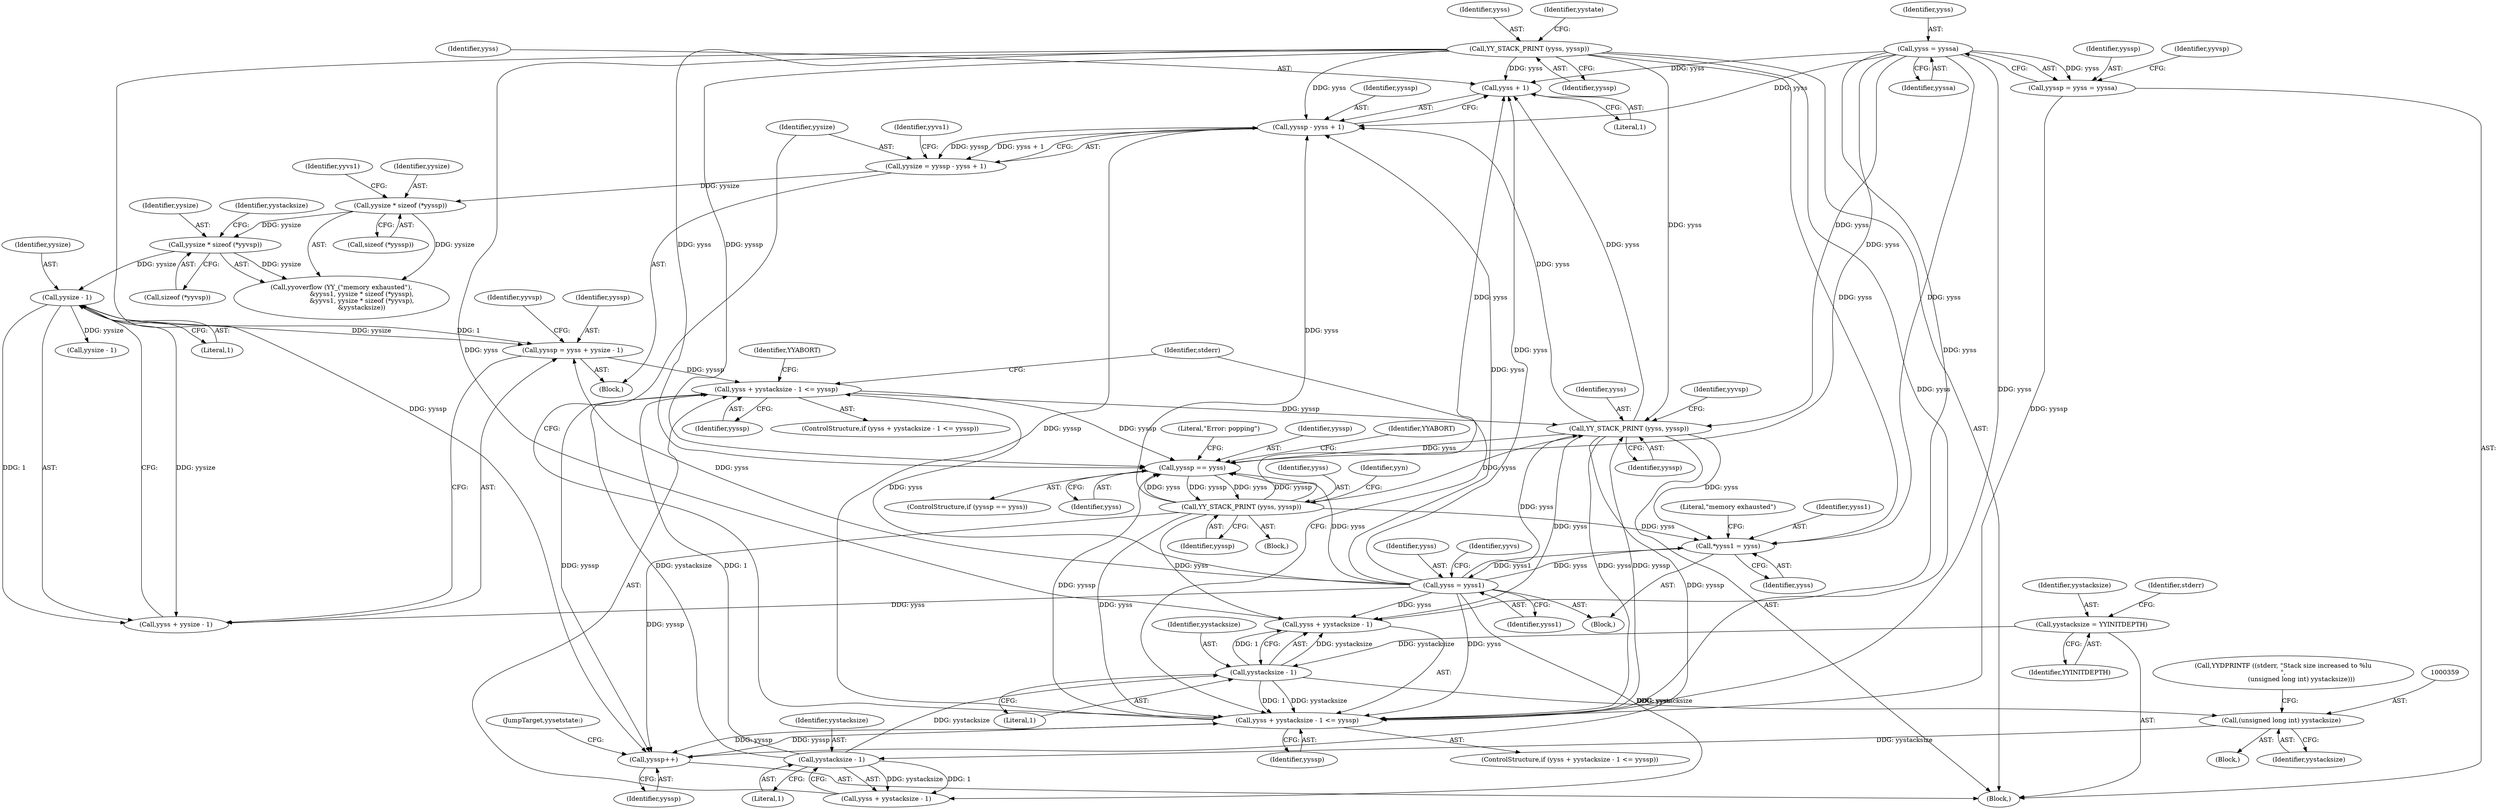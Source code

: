 digraph "0_yara_925bcf3c3b0a28b5b78e25d9efda5c0bf27ae699_1@pointer" {
"1000302" [label="(Call,yyss + 1)"];
"1000252" [label="(Call,yyss = yyssa)"];
"1001749" [label="(Call,YY_STACK_PRINT (yyss, yyssp))"];
"1001639" [label="(Call,YY_STACK_PRINT (yyss, yyssp))"];
"1001820" [label="(Call,YY_STACK_PRINT (yyss, yyssp))"];
"1001802" [label="(Call,yyssp == yyss)"];
"1000362" [label="(Call,yyss + yystacksize - 1 <= yyssp)"];
"1000333" [label="(Call,yyss = yyss1)"];
"1000311" [label="(Call,*yyss1 = yyss)"];
"1000365" [label="(Call,yystacksize - 1)"];
"1000358" [label="(Call,(unsigned long int) yystacksize)"];
"1000292" [label="(Call,yystacksize - 1)"];
"1000260" [label="(Call,yystacksize = YYINITDEPTH)"];
"1000339" [label="(Call,yyssp = yyss + yysize - 1)"];
"1000343" [label="(Call,yysize - 1)"];
"1000326" [label="(Call,yysize * sizeof (*yyvsp))"];
"1000319" [label="(Call,yysize * sizeof (*yyssp))"];
"1000298" [label="(Call,yysize = yyssp - yyss + 1)"];
"1000300" [label="(Call,yyssp - yyss + 1)"];
"1000289" [label="(Call,yyss + yystacksize - 1 <= yyssp)"];
"1000250" [label="(Call,yyssp = yyss = yyssa)"];
"1000281" [label="(Call,yyssp++)"];
"1000292" [label="(Call,yystacksize - 1)"];
"1000326" [label="(Call,yysize * sizeof (*yyvsp))"];
"1001639" [label="(Call,YY_STACK_PRINT (yyss, yyssp))"];
"1001807" [label="(Literal,\"Error: popping\")"];
"1000311" [label="(Call,*yyss1 = yyss)"];
"1000362" [label="(Call,yyss + yystacksize - 1 <= yyssp)"];
"1000314" [label="(Call,yyoverflow (YY_(\"memory exhausted\"),\n                    &yyss1, yysize * sizeof (*yyssp),\n                    &yyvs1, yysize * sizeof (*yyvsp),\n                    &yystacksize))"];
"1001753" [label="(Identifier,yystate)"];
"1000301" [label="(Identifier,yyssp)"];
"1000290" [label="(Call,yyss + yystacksize - 1)"];
"1000344" [label="(Identifier,yysize)"];
"1000265" [label="(Identifier,stderr)"];
"1000304" [label="(Literal,1)"];
"1001820" [label="(Call,YY_STACK_PRINT (yyss, yyssp))"];
"1000313" [label="(Identifier,yyss)"];
"1000356" [label="(Block,)"];
"1000328" [label="(Call,sizeof (*yyvsp))"];
"1001801" [label="(ControlStructure,if (yyssp == yyss))"];
"1000325" [label="(Identifier,yyvs1)"];
"1000321" [label="(Call,sizeof (*yyssp))"];
"1000319" [label="(Call,yysize * sizeof (*yyssp))"];
"1001749" [label="(Call,YY_STACK_PRINT (yyss, yyssp))"];
"1000334" [label="(Identifier,yyss)"];
"1000335" [label="(Identifier,yyss1)"];
"1000367" [label="(Literal,1)"];
"1000252" [label="(Call,yyss = yyssa)"];
"1000256" [label="(Identifier,yyvsp)"];
"1001751" [label="(Identifier,yyssp)"];
"1000251" [label="(Identifier,yyssp)"];
"1000340" [label="(Identifier,yyssp)"];
"1000216" [label="(Block,)"];
"1000308" [label="(Identifier,yyvs1)"];
"1000341" [label="(Call,yyss + yysize - 1)"];
"1001645" [label="(Identifier,yyvsp)"];
"1001803" [label="(Identifier,yyssp)"];
"1000365" [label="(Call,yystacksize - 1)"];
"1001640" [label="(Identifier,yyss)"];
"1000343" [label="(Call,yysize - 1)"];
"1000288" [label="(ControlStructure,if (yyss + yystacksize - 1 <= yyssp))"];
"1000260" [label="(Call,yystacksize = YYINITDEPTH)"];
"1000361" [label="(ControlStructure,if (yyss + yystacksize - 1 <= yyssp))"];
"1000296" [label="(Block,)"];
"1000250" [label="(Call,yyssp = yyss = yyssa)"];
"1000345" [label="(Literal,1)"];
"1000281" [label="(Call,yyssp++)"];
"1000294" [label="(Literal,1)"];
"1000360" [label="(Identifier,yystacksize)"];
"1000372" [label="(Identifier,stderr)"];
"1001804" [label="(Identifier,yyss)"];
"1000303" [label="(Identifier,yyss)"];
"1000305" [label="(Block,)"];
"1000337" [label="(Identifier,yyvs)"];
"1001822" [label="(Identifier,yyssp)"];
"1000289" [label="(Call,yyss + yystacksize - 1 <= yyssp)"];
"1000320" [label="(Identifier,yysize)"];
"1000299" [label="(Identifier,yysize)"];
"1000300" [label="(Call,yyssp - yyss + 1)"];
"1000282" [label="(Identifier,yyssp)"];
"1000347" [label="(Identifier,yyvsp)"];
"1000253" [label="(Identifier,yyss)"];
"1001750" [label="(Identifier,yyss)"];
"1000358" [label="(Call,(unsigned long int) yystacksize)"];
"1000368" [label="(Identifier,yyssp)"];
"1000283" [label="(JumpTarget,yysetstate:)"];
"1000262" [label="(Identifier,YYINITDEPTH)"];
"1001764" [label="(Identifier,yyn)"];
"1000369" [label="(Identifier,YYABORT)"];
"1000254" [label="(Identifier,yyssa)"];
"1000327" [label="(Identifier,yysize)"];
"1001821" [label="(Identifier,yyss)"];
"1000316" [label="(Literal,\"memory exhausted\")"];
"1001762" [label="(Block,)"];
"1000332" [label="(Identifier,yystacksize)"];
"1001641" [label="(Identifier,yyssp)"];
"1000295" [label="(Identifier,yyssp)"];
"1001802" [label="(Call,yyssp == yyss)"];
"1000353" [label="(Call,YYDPRINTF ((stderr, \"Stack size increased to %lu\n\",\n                  (unsigned long int) yystacksize)))"];
"1000298" [label="(Call,yysize = yyssp - yyss + 1)"];
"1000312" [label="(Identifier,yyss1)"];
"1000293" [label="(Identifier,yystacksize)"];
"1000350" [label="(Call,yysize - 1)"];
"1000261" [label="(Identifier,yystacksize)"];
"1000333" [label="(Call,yyss = yyss1)"];
"1000339" [label="(Call,yyssp = yyss + yysize - 1)"];
"1001805" [label="(Identifier,YYABORT)"];
"1000363" [label="(Call,yyss + yystacksize - 1)"];
"1000302" [label="(Call,yyss + 1)"];
"1000366" [label="(Identifier,yystacksize)"];
"1000302" -> "1000300"  [label="AST: "];
"1000302" -> "1000304"  [label="CFG: "];
"1000303" -> "1000302"  [label="AST: "];
"1000304" -> "1000302"  [label="AST: "];
"1000300" -> "1000302"  [label="CFG: "];
"1000252" -> "1000302"  [label="DDG: yyss"];
"1001749" -> "1000302"  [label="DDG: yyss"];
"1001639" -> "1000302"  [label="DDG: yyss"];
"1001820" -> "1000302"  [label="DDG: yyss"];
"1000333" -> "1000302"  [label="DDG: yyss"];
"1000252" -> "1000250"  [label="AST: "];
"1000252" -> "1000254"  [label="CFG: "];
"1000253" -> "1000252"  [label="AST: "];
"1000254" -> "1000252"  [label="AST: "];
"1000250" -> "1000252"  [label="CFG: "];
"1000252" -> "1000250"  [label="DDG: yyss"];
"1000252" -> "1000289"  [label="DDG: yyss"];
"1000252" -> "1000290"  [label="DDG: yyss"];
"1000252" -> "1000300"  [label="DDG: yyss"];
"1000252" -> "1000311"  [label="DDG: yyss"];
"1000252" -> "1001639"  [label="DDG: yyss"];
"1000252" -> "1001802"  [label="DDG: yyss"];
"1001749" -> "1000216"  [label="AST: "];
"1001749" -> "1001751"  [label="CFG: "];
"1001750" -> "1001749"  [label="AST: "];
"1001751" -> "1001749"  [label="AST: "];
"1001753" -> "1001749"  [label="CFG: "];
"1001749" -> "1000281"  [label="DDG: yyssp"];
"1001749" -> "1000289"  [label="DDG: yyss"];
"1001749" -> "1000290"  [label="DDG: yyss"];
"1001749" -> "1000300"  [label="DDG: yyss"];
"1001749" -> "1000311"  [label="DDG: yyss"];
"1001749" -> "1001639"  [label="DDG: yyss"];
"1001749" -> "1001802"  [label="DDG: yyssp"];
"1001749" -> "1001802"  [label="DDG: yyss"];
"1001639" -> "1000216"  [label="AST: "];
"1001639" -> "1001641"  [label="CFG: "];
"1001640" -> "1001639"  [label="AST: "];
"1001641" -> "1001639"  [label="AST: "];
"1001645" -> "1001639"  [label="CFG: "];
"1001639" -> "1000281"  [label="DDG: yyssp"];
"1001639" -> "1000289"  [label="DDG: yyss"];
"1001639" -> "1000290"  [label="DDG: yyss"];
"1001639" -> "1000300"  [label="DDG: yyss"];
"1001639" -> "1000311"  [label="DDG: yyss"];
"1001820" -> "1001639"  [label="DDG: yyss"];
"1000333" -> "1001639"  [label="DDG: yyss"];
"1000362" -> "1001639"  [label="DDG: yyssp"];
"1000289" -> "1001639"  [label="DDG: yyssp"];
"1001639" -> "1001802"  [label="DDG: yyss"];
"1001820" -> "1001762"  [label="AST: "];
"1001820" -> "1001822"  [label="CFG: "];
"1001821" -> "1001820"  [label="AST: "];
"1001822" -> "1001820"  [label="AST: "];
"1001764" -> "1001820"  [label="CFG: "];
"1001820" -> "1000281"  [label="DDG: yyssp"];
"1001820" -> "1000289"  [label="DDG: yyss"];
"1001820" -> "1000290"  [label="DDG: yyss"];
"1001820" -> "1000300"  [label="DDG: yyss"];
"1001820" -> "1000311"  [label="DDG: yyss"];
"1001820" -> "1001802"  [label="DDG: yyssp"];
"1001820" -> "1001802"  [label="DDG: yyss"];
"1001802" -> "1001820"  [label="DDG: yyss"];
"1001802" -> "1001820"  [label="DDG: yyssp"];
"1001802" -> "1001801"  [label="AST: "];
"1001802" -> "1001804"  [label="CFG: "];
"1001803" -> "1001802"  [label="AST: "];
"1001804" -> "1001802"  [label="AST: "];
"1001805" -> "1001802"  [label="CFG: "];
"1001807" -> "1001802"  [label="CFG: "];
"1000362" -> "1001802"  [label="DDG: yyssp"];
"1000289" -> "1001802"  [label="DDG: yyssp"];
"1000333" -> "1001802"  [label="DDG: yyss"];
"1000362" -> "1000361"  [label="AST: "];
"1000362" -> "1000368"  [label="CFG: "];
"1000363" -> "1000362"  [label="AST: "];
"1000368" -> "1000362"  [label="AST: "];
"1000369" -> "1000362"  [label="CFG: "];
"1000372" -> "1000362"  [label="CFG: "];
"1000362" -> "1000281"  [label="DDG: yyssp"];
"1000333" -> "1000362"  [label="DDG: yyss"];
"1000365" -> "1000362"  [label="DDG: yystacksize"];
"1000365" -> "1000362"  [label="DDG: 1"];
"1000339" -> "1000362"  [label="DDG: yyssp"];
"1000333" -> "1000305"  [label="AST: "];
"1000333" -> "1000335"  [label="CFG: "];
"1000334" -> "1000333"  [label="AST: "];
"1000335" -> "1000333"  [label="AST: "];
"1000337" -> "1000333"  [label="CFG: "];
"1000333" -> "1000289"  [label="DDG: yyss"];
"1000333" -> "1000290"  [label="DDG: yyss"];
"1000333" -> "1000300"  [label="DDG: yyss"];
"1000333" -> "1000311"  [label="DDG: yyss"];
"1000311" -> "1000333"  [label="DDG: yyss1"];
"1000333" -> "1000339"  [label="DDG: yyss"];
"1000333" -> "1000341"  [label="DDG: yyss"];
"1000333" -> "1000363"  [label="DDG: yyss"];
"1000311" -> "1000305"  [label="AST: "];
"1000311" -> "1000313"  [label="CFG: "];
"1000312" -> "1000311"  [label="AST: "];
"1000313" -> "1000311"  [label="AST: "];
"1000316" -> "1000311"  [label="CFG: "];
"1000365" -> "1000363"  [label="AST: "];
"1000365" -> "1000367"  [label="CFG: "];
"1000366" -> "1000365"  [label="AST: "];
"1000367" -> "1000365"  [label="AST: "];
"1000363" -> "1000365"  [label="CFG: "];
"1000365" -> "1000292"  [label="DDG: yystacksize"];
"1000365" -> "1000363"  [label="DDG: yystacksize"];
"1000365" -> "1000363"  [label="DDG: 1"];
"1000358" -> "1000365"  [label="DDG: yystacksize"];
"1000358" -> "1000356"  [label="AST: "];
"1000358" -> "1000360"  [label="CFG: "];
"1000359" -> "1000358"  [label="AST: "];
"1000360" -> "1000358"  [label="AST: "];
"1000353" -> "1000358"  [label="CFG: "];
"1000292" -> "1000358"  [label="DDG: yystacksize"];
"1000292" -> "1000290"  [label="AST: "];
"1000292" -> "1000294"  [label="CFG: "];
"1000293" -> "1000292"  [label="AST: "];
"1000294" -> "1000292"  [label="AST: "];
"1000290" -> "1000292"  [label="CFG: "];
"1000292" -> "1000289"  [label="DDG: yystacksize"];
"1000292" -> "1000289"  [label="DDG: 1"];
"1000292" -> "1000290"  [label="DDG: yystacksize"];
"1000292" -> "1000290"  [label="DDG: 1"];
"1000260" -> "1000292"  [label="DDG: yystacksize"];
"1000260" -> "1000216"  [label="AST: "];
"1000260" -> "1000262"  [label="CFG: "];
"1000261" -> "1000260"  [label="AST: "];
"1000262" -> "1000260"  [label="AST: "];
"1000265" -> "1000260"  [label="CFG: "];
"1000339" -> "1000296"  [label="AST: "];
"1000339" -> "1000341"  [label="CFG: "];
"1000340" -> "1000339"  [label="AST: "];
"1000341" -> "1000339"  [label="AST: "];
"1000347" -> "1000339"  [label="CFG: "];
"1000343" -> "1000339"  [label="DDG: yysize"];
"1000343" -> "1000339"  [label="DDG: 1"];
"1000343" -> "1000341"  [label="AST: "];
"1000343" -> "1000345"  [label="CFG: "];
"1000344" -> "1000343"  [label="AST: "];
"1000345" -> "1000343"  [label="AST: "];
"1000341" -> "1000343"  [label="CFG: "];
"1000343" -> "1000341"  [label="DDG: yysize"];
"1000343" -> "1000341"  [label="DDG: 1"];
"1000326" -> "1000343"  [label="DDG: yysize"];
"1000343" -> "1000350"  [label="DDG: yysize"];
"1000326" -> "1000314"  [label="AST: "];
"1000326" -> "1000328"  [label="CFG: "];
"1000327" -> "1000326"  [label="AST: "];
"1000328" -> "1000326"  [label="AST: "];
"1000332" -> "1000326"  [label="CFG: "];
"1000326" -> "1000314"  [label="DDG: yysize"];
"1000319" -> "1000326"  [label="DDG: yysize"];
"1000319" -> "1000314"  [label="AST: "];
"1000319" -> "1000321"  [label="CFG: "];
"1000320" -> "1000319"  [label="AST: "];
"1000321" -> "1000319"  [label="AST: "];
"1000325" -> "1000319"  [label="CFG: "];
"1000319" -> "1000314"  [label="DDG: yysize"];
"1000298" -> "1000319"  [label="DDG: yysize"];
"1000298" -> "1000296"  [label="AST: "];
"1000298" -> "1000300"  [label="CFG: "];
"1000299" -> "1000298"  [label="AST: "];
"1000300" -> "1000298"  [label="AST: "];
"1000308" -> "1000298"  [label="CFG: "];
"1000300" -> "1000298"  [label="DDG: yyssp"];
"1000300" -> "1000298"  [label="DDG: yyss + 1"];
"1000301" -> "1000300"  [label="AST: "];
"1000289" -> "1000300"  [label="DDG: yyssp"];
"1000289" -> "1000288"  [label="AST: "];
"1000289" -> "1000295"  [label="CFG: "];
"1000290" -> "1000289"  [label="AST: "];
"1000295" -> "1000289"  [label="AST: "];
"1000299" -> "1000289"  [label="CFG: "];
"1000372" -> "1000289"  [label="CFG: "];
"1000289" -> "1000281"  [label="DDG: yyssp"];
"1000250" -> "1000289"  [label="DDG: yyssp"];
"1000281" -> "1000289"  [label="DDG: yyssp"];
"1000250" -> "1000216"  [label="AST: "];
"1000251" -> "1000250"  [label="AST: "];
"1000256" -> "1000250"  [label="CFG: "];
"1000281" -> "1000216"  [label="AST: "];
"1000281" -> "1000282"  [label="CFG: "];
"1000282" -> "1000281"  [label="AST: "];
"1000283" -> "1000281"  [label="CFG: "];
}
